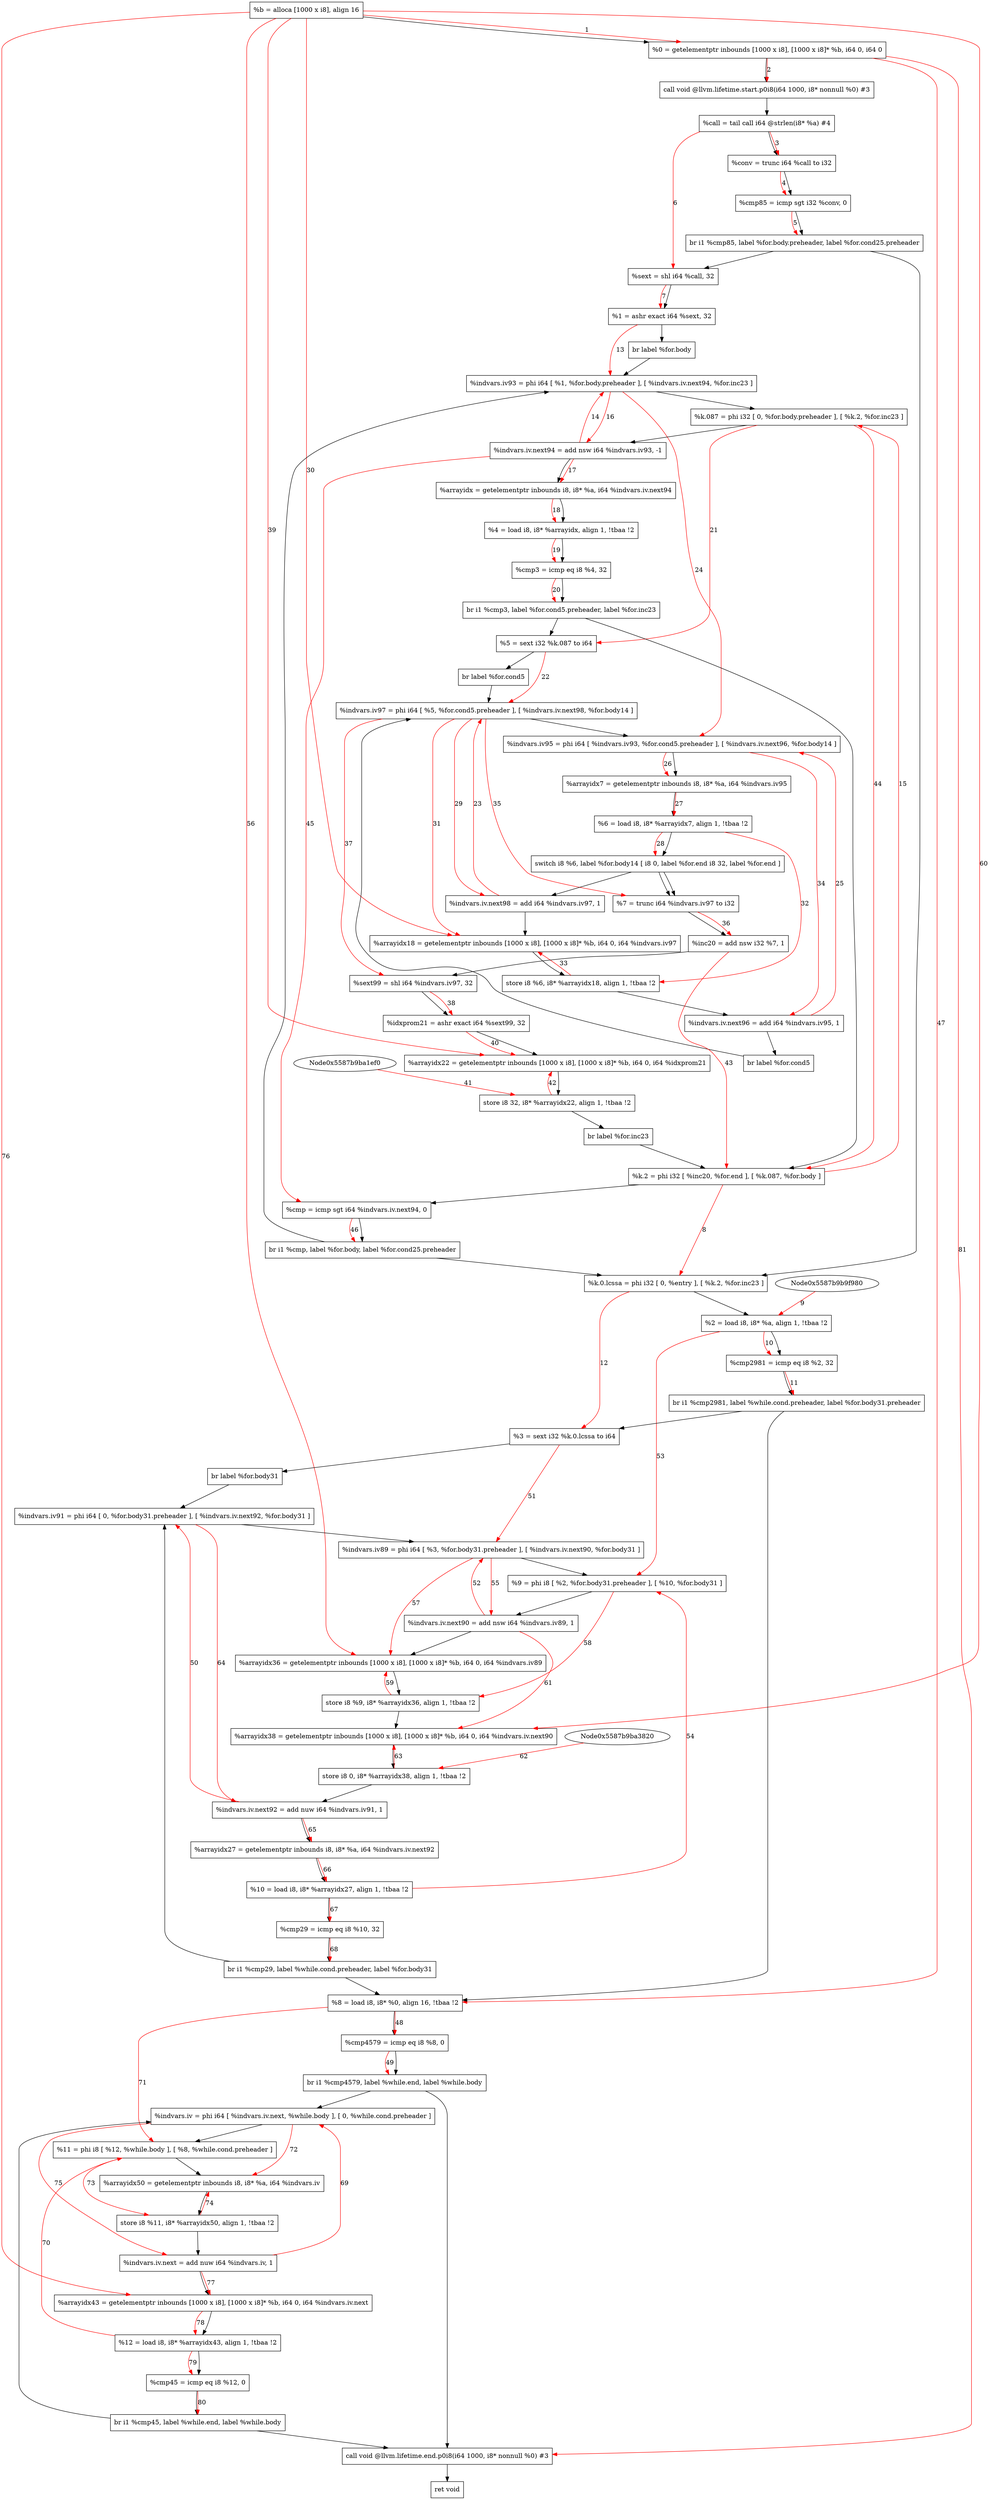 digraph "CDFG for'func' function" {
	Node0x5587b9b9fb18[shape=record, label="  %b = alloca [1000 x i8], align 16"]
	Node0x5587b9ba0218[shape=record, label="  %0 = getelementptr inbounds [1000 x i8], [1000 x i8]* %b, i64 0, i64 0"]
	Node0x5587b9ba0638[shape=record, label="  call void @llvm.lifetime.start.p0i8(i64 1000, i8* nonnull %0) #3"]
	Node0x5587b9ba07b0[shape=record, label="  %call = tail call i64 @strlen(i8* %a) #4"]
	Node0x5587b9ba0888[shape=record, label="  %conv = trunc i64 %call to i32"]
	Node0x5587b9ba0950[shape=record, label="  %cmp85 = icmp sgt i32 %conv, 0"]
	Node0x5587b9b33228[shape=record, label="  br i1 %cmp85, label %for.body.preheader, label %for.cond25.preheader"]
	Node0x5587b9ba0c40[shape=record, label="  %sext = shl i64 %call, 32"]
	Node0x5587b9ba0cb0[shape=record, label="  %1 = ashr exact i64 %sext, 32"]
	Node0x5587b9ba0da8[shape=record, label="  br label %for.body"]
	Node0x5587b9ba0f08[shape=record, label="  %k.0.lcssa = phi i32 [ 0, %entry ], [ %k.2, %for.inc23 ]"]
	Node0x5587b9ba0fe8[shape=record, label="  %2 = load i8, i8* %a, align 1, !tbaa !2"]
	Node0x5587b9ba1f50[shape=record, label="  %cmp2981 = icmp eq i8 %2, 32"]
	Node0x5587b9b33468[shape=record, label="  br i1 %cmp2981, label %while.cond.preheader, label %for.body31.preheader"]
	Node0x5587b9ba22f8[shape=record, label="  %3 = sext i32 %k.0.lcssa to i64"]
	Node0x5587b9ba2428[shape=record, label="  br label %for.body31"]
	Node0x5587b9ba24d8[shape=record, label="  %indvars.iv93 = phi i64 [ %1, %for.body.preheader ], [ %indvars.iv.next94, %for.inc23 ]"]
	Node0x5587b9ba25d8[shape=record, label="  %k.087 = phi i32 [ 0, %for.body.preheader ], [ %k.2, %for.inc23 ]"]
	Node0x5587b9ba26c0[shape=record, label="  %indvars.iv.next94 = add nsw i64 %indvars.iv93, -1"]
	Node0x5587b9ba2760[shape=record, label="  %arrayidx = getelementptr inbounds i8, i8* %a, i64 %indvars.iv.next94"]
	Node0x5587b9ba0a78[shape=record, label="  %4 = load i8, i8* %arrayidx, align 1, !tbaa !2"]
	Node0x5587b9ba2e40[shape=record, label="  %cmp3 = icmp eq i8 %4, 32"]
	Node0x5587b9b33588[shape=record, label="  br i1 %cmp3, label %for.cond5.preheader, label %for.inc23"]
	Node0x5587b9ba2ee8[shape=record, label="  %5 = sext i32 %k.087 to i64"]
	Node0x5587b9ba3018[shape=record, label="  br label %for.cond5"]
	Node0x5587b9ba3178[shape=record, label="  %indvars.iv97 = phi i64 [ %5, %for.cond5.preheader ], [ %indvars.iv.next98, %for.body14 ]"]
	Node0x5587b9ba3678[shape=record, label="  %indvars.iv95 = phi i64 [ %indvars.iv93, %for.cond5.preheader ], [ %indvars.iv.next96, %for.body14 ]"]
	Node0x5587b9ba3740[shape=record, label="  %arrayidx7 = getelementptr inbounds i8, i8* %a, i64 %indvars.iv95"]
	Node0x5587b9ba37d8[shape=record, label="  %6 = load i8, i8* %arrayidx7, align 1, !tbaa !2"]
	Node0x5587b9ba3928[shape=record, label="  switch i8 %6, label %for.body14 [
    i8 0, label %for.end
    i8 32, label %for.end
  ]"]
	Node0x5587b9ba3aa0[shape=record, label="  %indvars.iv.next98 = add i64 %indvars.iv97, 1"]
	Node0x5587b9ba3b28[shape=record, label="  %arrayidx18 = getelementptr inbounds [1000 x i8], [1000 x i8]* %b, i64 0, i64 %indvars.iv97"]
	Node0x5587b9ba3bb0[shape=record, label="  store i8 %6, i8* %arrayidx18, align 1, !tbaa !2"]
	Node0x5587b9ba3c30[shape=record, label="  %indvars.iv.next96 = add i64 %indvars.iv95, 1"]
	Node0x5587b9ba3608[shape=record, label="  br label %for.cond5"]
	Node0x5587b9ba38d8[shape=record, label="  %7 = trunc i64 %indvars.iv97 to i32"]
	Node0x5587b9ba3ca0[shape=record, label="  %inc20 = add nsw i32 %7, 1"]
	Node0x5587b9ba3d10[shape=record, label="  %sext99 = shl i64 %indvars.iv97, 32"]
	Node0x5587b9ba3d80[shape=record, label="  %idxprom21 = ashr exact i64 %sext99, 32"]
	Node0x5587b9ba3e08[shape=record, label="  %arrayidx22 = getelementptr inbounds [1000 x i8], [1000 x i8]* %b, i64 0, i64 %idxprom21"]
	Node0x5587b9ba3e90[shape=record, label="  store i8 32, i8* %arrayidx22, align 1, !tbaa !2"]
	Node0x5587b9ba2fb8[shape=record, label="  br label %for.inc23"]
	Node0x5587b9ba3ee8[shape=record, label="  %k.2 = phi i32 [ %inc20, %for.end ], [ %k.087, %for.body ]"]
	Node0x5587b9ba3fe0[shape=record, label="  %cmp = icmp sgt i64 %indvars.iv.next94, 0"]
	Node0x5587b9ba4088[shape=record, label="  br i1 %cmp, label %for.body, label %for.cond25.preheader"]
	Node0x5587b9ba21f8[shape=record, label="  %8 = load i8, i8* %0, align 16, !tbaa !2"]
	Node0x5587b9ba4190[shape=record, label="  %cmp4579 = icmp eq i8 %8, 0"]
	Node0x5587b9ba4298[shape=record, label="  br i1 %cmp4579, label %while.end, label %while.body"]
	Node0x5587b9ba4368[shape=record, label="  %indvars.iv91 = phi i64 [ 0, %for.body31.preheader ], [ %indvars.iv.next92, %for.body31 ]"]
	Node0x5587b9ba44b8[shape=record, label="  %indvars.iv89 = phi i64 [ %3, %for.body31.preheader ], [ %indvars.iv.next90, %for.body31 ]"]
	Node0x5587b9ba4e08[shape=record, label="  %9 = phi i8 [ %2, %for.body31.preheader ], [ %10, %for.body31 ]"]
	Node0x5587b9ba4ed0[shape=record, label="  %indvars.iv.next90 = add nsw i64 %indvars.iv89, 1"]
	Node0x5587b9ba4f58[shape=record, label="  %arrayidx36 = getelementptr inbounds [1000 x i8], [1000 x i8]* %b, i64 0, i64 %indvars.iv89"]
	Node0x5587b9ba4fe0[shape=record, label="  store i8 %9, i8* %arrayidx36, align 1, !tbaa !2"]
	Node0x5587b9ba50d8[shape=record, label="  %arrayidx38 = getelementptr inbounds [1000 x i8], [1000 x i8]* %b, i64 0, i64 %indvars.iv.next90"]
	Node0x5587b9ba5160[shape=record, label="  store i8 0, i8* %arrayidx38, align 1, !tbaa !2"]
	Node0x5587b9ba51e0[shape=record, label="  %indvars.iv.next92 = add nuw i64 %indvars.iv91, 1"]
	Node0x5587b9ba5250[shape=record, label="  %arrayidx27 = getelementptr inbounds i8, i8* %a, i64 %indvars.iv.next92"]
	Node0x5587b9ba23c8[shape=record, label="  %10 = load i8, i8* %arrayidx27, align 1, !tbaa !2"]
	Node0x5587b9ba52d0[shape=record, label="  %cmp29 = icmp eq i8 %10, 32"]
	Node0x5587b9ba5358[shape=record, label="  br i1 %cmp29, label %while.cond.preheader, label %for.body31"]
	Node0x5587b9ba53d8[shape=record, label="  %indvars.iv = phi i64 [ %indvars.iv.next, %while.body ], [ 0, %while.cond.preheader ]"]
	Node0x5587b9ba5af8[shape=record, label="  %11 = phi i8 [ %12, %while.body ], [ %8, %while.cond.preheader ]"]
	Node0x5587b9ba5bc0[shape=record, label="  %arrayidx50 = getelementptr inbounds i8, i8* %a, i64 %indvars.iv"]
	Node0x5587b9ba5c40[shape=record, label="  store i8 %11, i8* %arrayidx50, align 1, !tbaa !2"]
	Node0x5587b9ba5cc0[shape=record, label="  %indvars.iv.next = add nuw i64 %indvars.iv, 1"]
	Node0x5587b9ba5d48[shape=record, label="  %arrayidx43 = getelementptr inbounds [1000 x i8], [1000 x i8]* %b, i64 0, i64 %indvars.iv.next"]
	Node0x5587b9ba0eb8[shape=record, label="  %12 = load i8, i8* %arrayidx43, align 1, !tbaa !2"]
	Node0x5587b9ba5dd0[shape=record, label="  %cmp45 = icmp eq i8 %12, 0"]
	Node0x5587b9ba5e58[shape=record, label="  br i1 %cmp45, label %while.end, label %while.body"]
	Node0x5587b9ba6008[shape=record, label="  call void @llvm.lifetime.end.p0i8(i64 1000, i8* nonnull %0) #3"]
	Node0x5587b9ba4dc0[shape=record, label="  ret void"]
	Node0x5587b9b9fb18 -> Node0x5587b9ba0218
	Node0x5587b9ba0218 -> Node0x5587b9ba0638
	Node0x5587b9ba0638 -> Node0x5587b9ba07b0
	Node0x5587b9ba07b0 -> Node0x5587b9ba0888
	Node0x5587b9ba0888 -> Node0x5587b9ba0950
	Node0x5587b9ba0950 -> Node0x5587b9b33228
	Node0x5587b9b33228 -> Node0x5587b9ba0c40
	Node0x5587b9b33228 -> Node0x5587b9ba0f08
	Node0x5587b9ba0c40 -> Node0x5587b9ba0cb0
	Node0x5587b9ba0cb0 -> Node0x5587b9ba0da8
	Node0x5587b9ba0da8 -> Node0x5587b9ba24d8
	Node0x5587b9ba0f08 -> Node0x5587b9ba0fe8
	Node0x5587b9ba0fe8 -> Node0x5587b9ba1f50
	Node0x5587b9ba1f50 -> Node0x5587b9b33468
	Node0x5587b9b33468 -> Node0x5587b9ba21f8
	Node0x5587b9b33468 -> Node0x5587b9ba22f8
	Node0x5587b9ba22f8 -> Node0x5587b9ba2428
	Node0x5587b9ba2428 -> Node0x5587b9ba4368
	Node0x5587b9ba24d8 -> Node0x5587b9ba25d8
	Node0x5587b9ba25d8 -> Node0x5587b9ba26c0
	Node0x5587b9ba26c0 -> Node0x5587b9ba2760
	Node0x5587b9ba2760 -> Node0x5587b9ba0a78
	Node0x5587b9ba0a78 -> Node0x5587b9ba2e40
	Node0x5587b9ba2e40 -> Node0x5587b9b33588
	Node0x5587b9b33588 -> Node0x5587b9ba2ee8
	Node0x5587b9b33588 -> Node0x5587b9ba3ee8
	Node0x5587b9ba2ee8 -> Node0x5587b9ba3018
	Node0x5587b9ba3018 -> Node0x5587b9ba3178
	Node0x5587b9ba3178 -> Node0x5587b9ba3678
	Node0x5587b9ba3678 -> Node0x5587b9ba3740
	Node0x5587b9ba3740 -> Node0x5587b9ba37d8
	Node0x5587b9ba37d8 -> Node0x5587b9ba3928
	Node0x5587b9ba3928 -> Node0x5587b9ba3aa0
	Node0x5587b9ba3928 -> Node0x5587b9ba38d8
	Node0x5587b9ba3928 -> Node0x5587b9ba38d8
	Node0x5587b9ba3aa0 -> Node0x5587b9ba3b28
	Node0x5587b9ba3b28 -> Node0x5587b9ba3bb0
	Node0x5587b9ba3bb0 -> Node0x5587b9ba3c30
	Node0x5587b9ba3c30 -> Node0x5587b9ba3608
	Node0x5587b9ba3608 -> Node0x5587b9ba3178
	Node0x5587b9ba38d8 -> Node0x5587b9ba3ca0
	Node0x5587b9ba3ca0 -> Node0x5587b9ba3d10
	Node0x5587b9ba3d10 -> Node0x5587b9ba3d80
	Node0x5587b9ba3d80 -> Node0x5587b9ba3e08
	Node0x5587b9ba3e08 -> Node0x5587b9ba3e90
	Node0x5587b9ba3e90 -> Node0x5587b9ba2fb8
	Node0x5587b9ba2fb8 -> Node0x5587b9ba3ee8
	Node0x5587b9ba3ee8 -> Node0x5587b9ba3fe0
	Node0x5587b9ba3fe0 -> Node0x5587b9ba4088
	Node0x5587b9ba4088 -> Node0x5587b9ba24d8
	Node0x5587b9ba4088 -> Node0x5587b9ba0f08
	Node0x5587b9ba21f8 -> Node0x5587b9ba4190
	Node0x5587b9ba4190 -> Node0x5587b9ba4298
	Node0x5587b9ba4298 -> Node0x5587b9ba6008
	Node0x5587b9ba4298 -> Node0x5587b9ba53d8
	Node0x5587b9ba4368 -> Node0x5587b9ba44b8
	Node0x5587b9ba44b8 -> Node0x5587b9ba4e08
	Node0x5587b9ba4e08 -> Node0x5587b9ba4ed0
	Node0x5587b9ba4ed0 -> Node0x5587b9ba4f58
	Node0x5587b9ba4f58 -> Node0x5587b9ba4fe0
	Node0x5587b9ba4fe0 -> Node0x5587b9ba50d8
	Node0x5587b9ba50d8 -> Node0x5587b9ba5160
	Node0x5587b9ba5160 -> Node0x5587b9ba51e0
	Node0x5587b9ba51e0 -> Node0x5587b9ba5250
	Node0x5587b9ba5250 -> Node0x5587b9ba23c8
	Node0x5587b9ba23c8 -> Node0x5587b9ba52d0
	Node0x5587b9ba52d0 -> Node0x5587b9ba5358
	Node0x5587b9ba5358 -> Node0x5587b9ba21f8
	Node0x5587b9ba5358 -> Node0x5587b9ba4368
	Node0x5587b9ba53d8 -> Node0x5587b9ba5af8
	Node0x5587b9ba5af8 -> Node0x5587b9ba5bc0
	Node0x5587b9ba5bc0 -> Node0x5587b9ba5c40
	Node0x5587b9ba5c40 -> Node0x5587b9ba5cc0
	Node0x5587b9ba5cc0 -> Node0x5587b9ba5d48
	Node0x5587b9ba5d48 -> Node0x5587b9ba0eb8
	Node0x5587b9ba0eb8 -> Node0x5587b9ba5dd0
	Node0x5587b9ba5dd0 -> Node0x5587b9ba5e58
	Node0x5587b9ba5e58 -> Node0x5587b9ba6008
	Node0x5587b9ba5e58 -> Node0x5587b9ba53d8
	Node0x5587b9ba6008 -> Node0x5587b9ba4dc0
edge [color=red]
	Node0x5587b9b9fb18 -> Node0x5587b9ba0218[label="1"]
	Node0x5587b9ba0218 -> Node0x5587b9ba0638[label="2"]
	Node0x5587b9ba07b0 -> Node0x5587b9ba0888[label="3"]
	Node0x5587b9ba0888 -> Node0x5587b9ba0950[label="4"]
	Node0x5587b9ba0950 -> Node0x5587b9b33228[label="5"]
	Node0x5587b9ba07b0 -> Node0x5587b9ba0c40[label="6"]
	Node0x5587b9ba0c40 -> Node0x5587b9ba0cb0[label="7"]
	Node0x5587b9ba3ee8 -> Node0x5587b9ba0f08[label="8"]
	Node0x5587b9b9f980 -> Node0x5587b9ba0fe8[label="9"]
	Node0x5587b9ba0fe8 -> Node0x5587b9ba1f50[label="10"]
	Node0x5587b9ba1f50 -> Node0x5587b9b33468[label="11"]
	Node0x5587b9ba0f08 -> Node0x5587b9ba22f8[label="12"]
	Node0x5587b9ba0cb0 -> Node0x5587b9ba24d8[label="13"]
	Node0x5587b9ba26c0 -> Node0x5587b9ba24d8[label="14"]
	Node0x5587b9ba3ee8 -> Node0x5587b9ba25d8[label="15"]
	Node0x5587b9ba24d8 -> Node0x5587b9ba26c0[label="16"]
	Node0x5587b9ba26c0 -> Node0x5587b9ba2760[label="17"]
	Node0x5587b9ba2760 -> Node0x5587b9ba0a78[label="18"]
	Node0x5587b9ba0a78 -> Node0x5587b9ba2e40[label="19"]
	Node0x5587b9ba2e40 -> Node0x5587b9b33588[label="20"]
	Node0x5587b9ba25d8 -> Node0x5587b9ba2ee8[label="21"]
	Node0x5587b9ba2ee8 -> Node0x5587b9ba3178[label="22"]
	Node0x5587b9ba3aa0 -> Node0x5587b9ba3178[label="23"]
	Node0x5587b9ba24d8 -> Node0x5587b9ba3678[label="24"]
	Node0x5587b9ba3c30 -> Node0x5587b9ba3678[label="25"]
	Node0x5587b9ba3678 -> Node0x5587b9ba3740[label="26"]
	Node0x5587b9ba3740 -> Node0x5587b9ba37d8[label="27"]
	Node0x5587b9ba37d8 -> Node0x5587b9ba3928[label="28"]
	Node0x5587b9ba3178 -> Node0x5587b9ba3aa0[label="29"]
	Node0x5587b9b9fb18 -> Node0x5587b9ba3b28[label="30"]
	Node0x5587b9ba3178 -> Node0x5587b9ba3b28[label="31"]
	Node0x5587b9ba37d8 -> Node0x5587b9ba3bb0[label="32"]
	Node0x5587b9ba3bb0 -> Node0x5587b9ba3b28[label="33"]
	Node0x5587b9ba3678 -> Node0x5587b9ba3c30[label="34"]
	Node0x5587b9ba3178 -> Node0x5587b9ba38d8[label="35"]
	Node0x5587b9ba38d8 -> Node0x5587b9ba3ca0[label="36"]
	Node0x5587b9ba3178 -> Node0x5587b9ba3d10[label="37"]
	Node0x5587b9ba3d10 -> Node0x5587b9ba3d80[label="38"]
	Node0x5587b9b9fb18 -> Node0x5587b9ba3e08[label="39"]
	Node0x5587b9ba3d80 -> Node0x5587b9ba3e08[label="40"]
	Node0x5587b9ba1ef0 -> Node0x5587b9ba3e90[label="41"]
	Node0x5587b9ba3e90 -> Node0x5587b9ba3e08[label="42"]
	Node0x5587b9ba3ca0 -> Node0x5587b9ba3ee8[label="43"]
	Node0x5587b9ba25d8 -> Node0x5587b9ba3ee8[label="44"]
	Node0x5587b9ba26c0 -> Node0x5587b9ba3fe0[label="45"]
	Node0x5587b9ba3fe0 -> Node0x5587b9ba4088[label="46"]
	Node0x5587b9ba0218 -> Node0x5587b9ba21f8[label="47"]
	Node0x5587b9ba21f8 -> Node0x5587b9ba4190[label="48"]
	Node0x5587b9ba4190 -> Node0x5587b9ba4298[label="49"]
	Node0x5587b9ba51e0 -> Node0x5587b9ba4368[label="50"]
	Node0x5587b9ba22f8 -> Node0x5587b9ba44b8[label="51"]
	Node0x5587b9ba4ed0 -> Node0x5587b9ba44b8[label="52"]
	Node0x5587b9ba0fe8 -> Node0x5587b9ba4e08[label="53"]
	Node0x5587b9ba23c8 -> Node0x5587b9ba4e08[label="54"]
	Node0x5587b9ba44b8 -> Node0x5587b9ba4ed0[label="55"]
	Node0x5587b9b9fb18 -> Node0x5587b9ba4f58[label="56"]
	Node0x5587b9ba44b8 -> Node0x5587b9ba4f58[label="57"]
	Node0x5587b9ba4e08 -> Node0x5587b9ba4fe0[label="58"]
	Node0x5587b9ba4fe0 -> Node0x5587b9ba4f58[label="59"]
	Node0x5587b9b9fb18 -> Node0x5587b9ba50d8[label="60"]
	Node0x5587b9ba4ed0 -> Node0x5587b9ba50d8[label="61"]
	Node0x5587b9ba3820 -> Node0x5587b9ba5160[label="62"]
	Node0x5587b9ba5160 -> Node0x5587b9ba50d8[label="63"]
	Node0x5587b9ba4368 -> Node0x5587b9ba51e0[label="64"]
	Node0x5587b9ba51e0 -> Node0x5587b9ba5250[label="65"]
	Node0x5587b9ba5250 -> Node0x5587b9ba23c8[label="66"]
	Node0x5587b9ba23c8 -> Node0x5587b9ba52d0[label="67"]
	Node0x5587b9ba52d0 -> Node0x5587b9ba5358[label="68"]
	Node0x5587b9ba5cc0 -> Node0x5587b9ba53d8[label="69"]
	Node0x5587b9ba0eb8 -> Node0x5587b9ba5af8[label="70"]
	Node0x5587b9ba21f8 -> Node0x5587b9ba5af8[label="71"]
	Node0x5587b9ba53d8 -> Node0x5587b9ba5bc0[label="72"]
	Node0x5587b9ba5af8 -> Node0x5587b9ba5c40[label="73"]
	Node0x5587b9ba5c40 -> Node0x5587b9ba5bc0[label="74"]
	Node0x5587b9ba53d8 -> Node0x5587b9ba5cc0[label="75"]
	Node0x5587b9b9fb18 -> Node0x5587b9ba5d48[label="76"]
	Node0x5587b9ba5cc0 -> Node0x5587b9ba5d48[label="77"]
	Node0x5587b9ba5d48 -> Node0x5587b9ba0eb8[label="78"]
	Node0x5587b9ba0eb8 -> Node0x5587b9ba5dd0[label="79"]
	Node0x5587b9ba5dd0 -> Node0x5587b9ba5e58[label="80"]
	Node0x5587b9ba0218 -> Node0x5587b9ba6008[label="81"]
}
